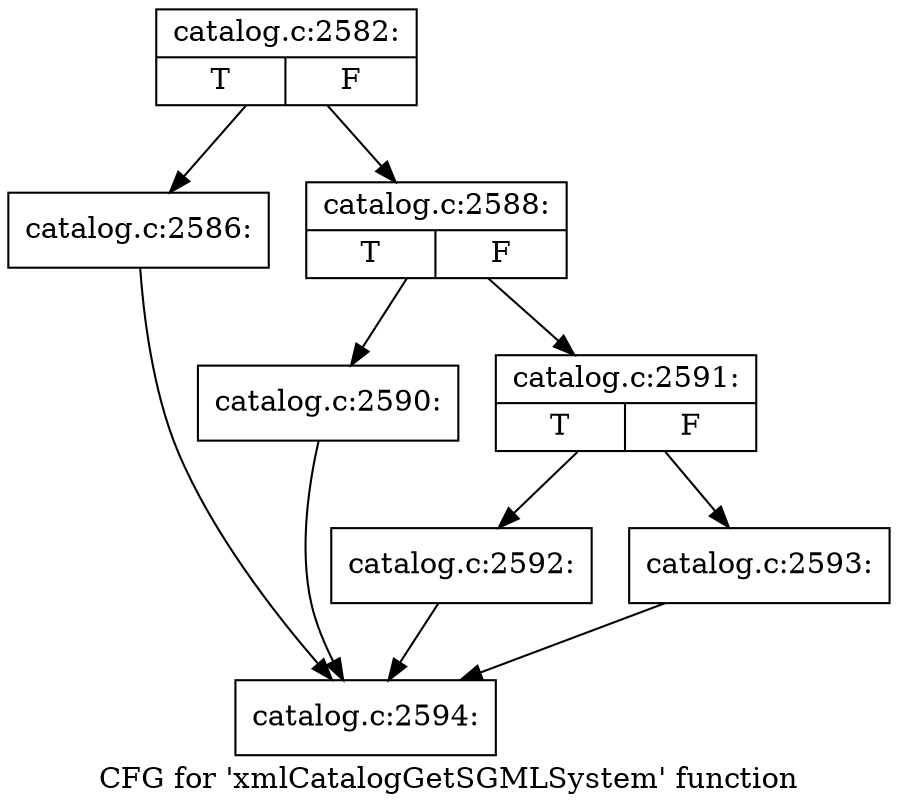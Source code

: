 digraph "CFG for 'xmlCatalogGetSGMLSystem' function" {
	label="CFG for 'xmlCatalogGetSGMLSystem' function";

	Node0x3a46150 [shape=record,label="{catalog.c:2582:|{<s0>T|<s1>F}}"];
	Node0x3a46150 -> Node0x39be160;
	Node0x3a46150 -> Node0x39be1b0;
	Node0x39be160 [shape=record,label="{catalog.c:2586:}"];
	Node0x39be160 -> Node0x39bd6f0;
	Node0x39be1b0 [shape=record,label="{catalog.c:2588:|{<s0>T|<s1>F}}"];
	Node0x39be1b0 -> Node0x39be970;
	Node0x39be1b0 -> Node0x39be9c0;
	Node0x39be970 [shape=record,label="{catalog.c:2590:}"];
	Node0x39be970 -> Node0x39bd6f0;
	Node0x39be9c0 [shape=record,label="{catalog.c:2591:|{<s0>T|<s1>F}}"];
	Node0x39be9c0 -> Node0x39bee20;
	Node0x39be9c0 -> Node0x39bee70;
	Node0x39bee20 [shape=record,label="{catalog.c:2592:}"];
	Node0x39bee20 -> Node0x39bd6f0;
	Node0x39bee70 [shape=record,label="{catalog.c:2593:}"];
	Node0x39bee70 -> Node0x39bd6f0;
	Node0x39bd6f0 [shape=record,label="{catalog.c:2594:}"];
}
